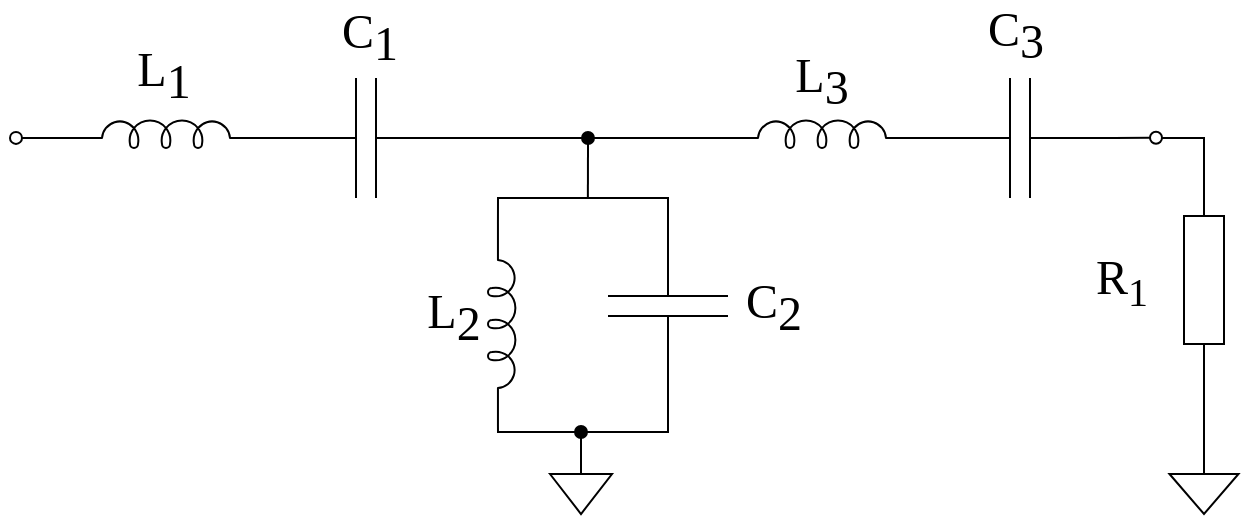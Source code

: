 <mxfile version="24.4.13" type="device">
  <diagram name="Page-1" id="OsTg6Z7ZqYBHd-4ov-Ji">
    <mxGraphModel dx="954" dy="765" grid="1" gridSize="1" guides="1" tooltips="1" connect="1" arrows="1" fold="1" page="1" pageScale="1" pageWidth="827" pageHeight="1169" math="1" shadow="0">
      <root>
        <mxCell id="0" />
        <mxCell id="1" parent="0" />
        <mxCell id="eiAAuSCSCaX6kXutbwFL-29" style="edgeStyle=orthogonalEdgeStyle;rounded=0;orthogonalLoop=1;jettySize=auto;html=1;exitX=0;exitY=0.5;exitDx=0;exitDy=0;exitPerimeter=0;endArrow=none;endFill=0;" parent="1" source="eiAAuSCSCaX6kXutbwFL-1" edge="1">
          <mxGeometry relative="1" as="geometry">
            <mxPoint x="642" y="300" as="targetPoint" />
            <Array as="points">
              <mxPoint x="663" y="300" />
              <mxPoint x="644" y="300" />
            </Array>
          </mxGeometry>
        </mxCell>
        <mxCell id="eiAAuSCSCaX6kXutbwFL-1" value="" style="pointerEvents=1;verticalLabelPosition=bottom;shadow=0;dashed=0;align=center;html=1;verticalAlign=top;shape=mxgraph.electrical.resistors.resistor_1;direction=south;" parent="1" vertex="1">
          <mxGeometry x="653" y="321" width="20" height="100" as="geometry" />
        </mxCell>
        <mxCell id="eiAAuSCSCaX6kXutbwFL-27" style="edgeStyle=orthogonalEdgeStyle;rounded=0;orthogonalLoop=1;jettySize=auto;html=1;exitX=1;exitY=0.5;exitDx=0;exitDy=0;exitPerimeter=0;entryX=1;entryY=0.5;entryDx=0;entryDy=0;endArrow=none;endFill=0;" parent="1" source="eiAAuSCSCaX6kXutbwFL-2" target="eiAAuSCSCaX6kXutbwFL-24" edge="1">
          <mxGeometry relative="1" as="geometry">
            <Array as="points">
              <mxPoint x="395" y="447" />
            </Array>
          </mxGeometry>
        </mxCell>
        <mxCell id="eiAAuSCSCaX6kXutbwFL-2" value="" style="pointerEvents=1;verticalLabelPosition=bottom;shadow=0;dashed=0;align=center;html=1;verticalAlign=top;shape=mxgraph.electrical.capacitors.capacitor_1;direction=south;" parent="1" vertex="1">
          <mxGeometry x="365" y="334" width="60" height="100" as="geometry" />
        </mxCell>
        <mxCell id="eiAAuSCSCaX6kXutbwFL-19" style="edgeStyle=orthogonalEdgeStyle;rounded=0;orthogonalLoop=1;jettySize=auto;html=1;exitX=0;exitY=0.645;exitDx=0;exitDy=0;exitPerimeter=0;endArrow=oval;endFill=0;" parent="1" edge="1">
          <mxGeometry relative="1" as="geometry">
            <mxPoint x="69" y="299.94" as="targetPoint" />
            <mxPoint x="109" y="299.97" as="sourcePoint" />
            <Array as="points">
              <mxPoint x="93" y="299.94" />
              <mxPoint x="93" y="299.94" />
            </Array>
          </mxGeometry>
        </mxCell>
        <mxCell id="eiAAuSCSCaX6kXutbwFL-3" value="" style="pointerEvents=1;verticalLabelPosition=bottom;shadow=0;dashed=0;align=center;html=1;verticalAlign=top;shape=mxgraph.electrical.inductors.inductor_5;" parent="1" vertex="1">
          <mxGeometry x="94" y="291" width="100" height="14" as="geometry" />
        </mxCell>
        <mxCell id="eiAAuSCSCaX6kXutbwFL-11" style="edgeStyle=orthogonalEdgeStyle;rounded=0;orthogonalLoop=1;jettySize=auto;html=1;exitX=0;exitY=0.645;exitDx=0;exitDy=0;exitPerimeter=0;entryX=0;entryY=0.5;entryDx=0;entryDy=0;entryPerimeter=0;endArrow=none;endFill=0;" parent="1" source="eiAAuSCSCaX6kXutbwFL-4" target="eiAAuSCSCaX6kXutbwFL-2" edge="1">
          <mxGeometry relative="1" as="geometry">
            <mxPoint x="315" y="328" as="targetPoint" />
            <Array as="points">
              <mxPoint x="310" y="330" />
              <mxPoint x="395" y="330" />
            </Array>
          </mxGeometry>
        </mxCell>
        <mxCell id="eiAAuSCSCaX6kXutbwFL-26" style="edgeStyle=orthogonalEdgeStyle;rounded=0;orthogonalLoop=1;jettySize=auto;html=1;exitX=1;exitY=0.645;exitDx=0;exitDy=0;exitPerimeter=0;entryX=0;entryY=0.5;entryDx=0;entryDy=0;endArrow=none;endFill=0;" parent="1" source="eiAAuSCSCaX6kXutbwFL-4" target="eiAAuSCSCaX6kXutbwFL-24" edge="1">
          <mxGeometry relative="1" as="geometry">
            <Array as="points">
              <mxPoint x="310" y="447" />
            </Array>
          </mxGeometry>
        </mxCell>
        <mxCell id="eiAAuSCSCaX6kXutbwFL-4" value="" style="pointerEvents=1;verticalLabelPosition=bottom;shadow=0;dashed=0;align=center;html=1;verticalAlign=top;shape=mxgraph.electrical.inductors.inductor_5;direction=south;" parent="1" vertex="1">
          <mxGeometry x="305" y="343" width="14" height="100" as="geometry" />
        </mxCell>
        <mxCell id="eiAAuSCSCaX6kXutbwFL-16" style="edgeStyle=orthogonalEdgeStyle;rounded=0;orthogonalLoop=1;jettySize=auto;html=1;exitX=1;exitY=0.5;exitDx=0;exitDy=0;exitPerimeter=0;entryX=0;entryY=0.5;entryDx=0;entryDy=0;endArrow=none;endFill=0;" parent="1" source="eiAAuSCSCaX6kXutbwFL-5" target="eiAAuSCSCaX6kXutbwFL-13" edge="1">
          <mxGeometry relative="1" as="geometry" />
        </mxCell>
        <mxCell id="eiAAuSCSCaX6kXutbwFL-5" value="" style="pointerEvents=1;verticalLabelPosition=bottom;shadow=0;dashed=0;align=center;html=1;verticalAlign=top;shape=mxgraph.electrical.capacitors.capacitor_1;" parent="1" vertex="1">
          <mxGeometry x="194" y="270" width="100" height="60" as="geometry" />
        </mxCell>
        <mxCell id="eiAAuSCSCaX6kXutbwFL-14" style="edgeStyle=orthogonalEdgeStyle;rounded=0;orthogonalLoop=1;jettySize=auto;html=1;exitX=0;exitY=0.645;exitDx=0;exitDy=0;exitPerimeter=0;entryX=1;entryY=0.5;entryDx=0;entryDy=0;endArrow=none;endFill=0;" parent="1" target="eiAAuSCSCaX6kXutbwFL-13" edge="1">
          <mxGeometry relative="1" as="geometry">
            <mxPoint x="422" y="300.03" as="sourcePoint" />
            <Array as="points">
              <mxPoint x="390" y="300" />
              <mxPoint x="390" y="300" />
            </Array>
          </mxGeometry>
        </mxCell>
        <mxCell id="eiAAuSCSCaX6kXutbwFL-31" style="edgeStyle=orthogonalEdgeStyle;rounded=0;orthogonalLoop=1;jettySize=auto;html=1;exitX=1;exitY=0.5;exitDx=0;exitDy=0;exitPerimeter=0;endArrow=oval;endFill=0;" parent="1" edge="1">
          <mxGeometry relative="1" as="geometry">
            <mxPoint x="639" y="299.968" as="targetPoint" />
            <mxPoint x="618" y="299.94" as="sourcePoint" />
          </mxGeometry>
        </mxCell>
        <mxCell id="eiAAuSCSCaX6kXutbwFL-7" value="" style="pointerEvents=1;verticalLabelPosition=bottom;shadow=0;dashed=0;align=center;html=1;verticalAlign=top;shape=mxgraph.electrical.capacitors.capacitor_1;" parent="1" vertex="1">
          <mxGeometry x="521" y="270" width="100" height="60" as="geometry" />
        </mxCell>
        <mxCell id="eiAAuSCSCaX6kXutbwFL-9" style="edgeStyle=orthogonalEdgeStyle;rounded=0;orthogonalLoop=1;jettySize=auto;html=1;exitX=0;exitY=0.5;exitDx=0;exitDy=0;exitPerimeter=0;entryX=1;entryY=0.645;entryDx=0;entryDy=0;entryPerimeter=0;endArrow=none;endFill=0;" parent="1" source="eiAAuSCSCaX6kXutbwFL-5" target="eiAAuSCSCaX6kXutbwFL-3" edge="1">
          <mxGeometry relative="1" as="geometry" />
        </mxCell>
        <mxCell id="eiAAuSCSCaX6kXutbwFL-15" style="edgeStyle=orthogonalEdgeStyle;rounded=0;orthogonalLoop=1;jettySize=auto;html=1;exitX=0.5;exitY=1;exitDx=0;exitDy=0;endArrow=none;endFill=0;" parent="1" source="eiAAuSCSCaX6kXutbwFL-13" edge="1">
          <mxGeometry relative="1" as="geometry">
            <mxPoint x="354.946" y="330" as="targetPoint" />
          </mxGeometry>
        </mxCell>
        <mxCell id="eiAAuSCSCaX6kXutbwFL-13" value="" style="ellipse;whiteSpace=wrap;html=1;aspect=fixed;fillColor=#000000;" parent="1" vertex="1">
          <mxGeometry x="352" y="297" width="6" height="6" as="geometry" />
        </mxCell>
        <mxCell id="eiAAuSCSCaX6kXutbwFL-17" value="" style="pointerEvents=1;verticalLabelPosition=bottom;shadow=0;dashed=0;align=center;html=1;verticalAlign=top;shape=mxgraph.electrical.inductors.inductor_5;" parent="1" vertex="1">
          <mxGeometry x="422" y="291" width="100" height="14" as="geometry" />
        </mxCell>
        <mxCell id="eiAAuSCSCaX6kXutbwFL-28" style="edgeStyle=orthogonalEdgeStyle;rounded=0;orthogonalLoop=1;jettySize=auto;html=1;exitX=0.5;exitY=0;exitDx=0;exitDy=0;exitPerimeter=0;entryX=0.5;entryY=1;entryDx=0;entryDy=0;endArrow=none;endFill=0;" parent="1" source="eiAAuSCSCaX6kXutbwFL-20" target="eiAAuSCSCaX6kXutbwFL-24" edge="1">
          <mxGeometry relative="1" as="geometry" />
        </mxCell>
        <mxCell id="eiAAuSCSCaX6kXutbwFL-20" value="" style="pointerEvents=1;verticalLabelPosition=bottom;shadow=0;dashed=0;align=center;html=1;verticalAlign=top;shape=mxgraph.electrical.signal_sources.signal_ground;" parent="1" vertex="1">
          <mxGeometry x="336" y="458" width="31" height="30" as="geometry" />
        </mxCell>
        <mxCell id="eiAAuSCSCaX6kXutbwFL-21" value="" style="pointerEvents=1;verticalLabelPosition=bottom;shadow=0;dashed=0;align=center;html=1;verticalAlign=top;shape=mxgraph.electrical.signal_sources.signal_ground;" parent="1" vertex="1">
          <mxGeometry x="645.75" y="458" width="34.5" height="30" as="geometry" />
        </mxCell>
        <mxCell id="eiAAuSCSCaX6kXutbwFL-22" style="edgeStyle=orthogonalEdgeStyle;rounded=0;orthogonalLoop=1;jettySize=auto;html=1;exitX=1;exitY=0.5;exitDx=0;exitDy=0;exitPerimeter=0;entryX=0.5;entryY=0;entryDx=0;entryDy=0;entryPerimeter=0;endArrow=none;endFill=0;" parent="1" source="eiAAuSCSCaX6kXutbwFL-1" target="eiAAuSCSCaX6kXutbwFL-21" edge="1">
          <mxGeometry relative="1" as="geometry" />
        </mxCell>
        <mxCell id="eiAAuSCSCaX6kXutbwFL-24" value="" style="ellipse;whiteSpace=wrap;html=1;aspect=fixed;fillColor=#000000;" parent="1" vertex="1">
          <mxGeometry x="348.5" y="444" width="6" height="6" as="geometry" />
        </mxCell>
        <mxCell id="eiAAuSCSCaX6kXutbwFL-30" value="&lt;font style=&quot;font-size: 24px;&quot; face=&quot;Times New Roman&quot;&gt;C&lt;sub style=&quot;font-size: 24px;&quot;&gt;1&lt;/sub&gt;&lt;/font&gt;" style="text;strokeColor=none;align=center;fillColor=none;html=1;verticalAlign=middle;whiteSpace=wrap;rounded=0;fontSize=24;" parent="1" vertex="1">
          <mxGeometry x="216" y="235" width="60" height="30" as="geometry" />
        </mxCell>
        <mxCell id="eiAAuSCSCaX6kXutbwFL-32" value="&lt;font style=&quot;font-size: 24px;&quot; face=&quot;Times New Roman&quot;&gt;C&lt;sub style=&quot;font-size: 24px;&quot;&gt;3&lt;/sub&gt;&lt;/font&gt;" style="text;strokeColor=none;align=center;fillColor=none;html=1;verticalAlign=middle;whiteSpace=wrap;rounded=0;fontSize=24;" parent="1" vertex="1">
          <mxGeometry x="539" y="234" width="60" height="30" as="geometry" />
        </mxCell>
        <mxCell id="eiAAuSCSCaX6kXutbwFL-33" value="&lt;font style=&quot;font-size: 24px;&quot; face=&quot;Times New Roman&quot;&gt;C&lt;sub style=&quot;font-size: 24px;&quot;&gt;2&lt;/sub&gt;&lt;/font&gt;" style="text;strokeColor=none;align=center;fillColor=none;html=1;verticalAlign=middle;whiteSpace=wrap;rounded=0;fontSize=24;" parent="1" vertex="1">
          <mxGeometry x="418" y="370" width="60" height="30" as="geometry" />
        </mxCell>
        <mxCell id="eiAAuSCSCaX6kXutbwFL-34" value="&lt;font style=&quot;font-size: 24px;&quot; face=&quot;Times New Roman&quot;&gt;L&lt;sub style=&quot;font-size: 24px;&quot;&gt;1&lt;/sub&gt;&lt;/font&gt;" style="text;strokeColor=none;align=center;fillColor=none;html=1;verticalAlign=middle;whiteSpace=wrap;rounded=0;fontSize=24;" parent="1" vertex="1">
          <mxGeometry x="113" y="254" width="60" height="30" as="geometry" />
        </mxCell>
        <mxCell id="eiAAuSCSCaX6kXutbwFL-35" value="&lt;font style=&quot;font-size: 24px;&quot; face=&quot;Times New Roman&quot;&gt;L&lt;span style=&quot;font-size: 24px;&quot;&gt;&lt;sub style=&quot;font-size: 24px;&quot;&gt;2&lt;/sub&gt;&lt;/span&gt;&lt;/font&gt;" style="text;strokeColor=none;align=center;fillColor=none;html=1;verticalAlign=middle;whiteSpace=wrap;rounded=0;fontSize=24;" parent="1" vertex="1">
          <mxGeometry x="258" y="375" width="60" height="30" as="geometry" />
        </mxCell>
        <mxCell id="eiAAuSCSCaX6kXutbwFL-36" value="&lt;font style=&quot;font-size: 24px;&quot; face=&quot;Times New Roman&quot;&gt;L&lt;span style=&quot;font-size: 24px;&quot;&gt;&lt;sub style=&quot;font-size: 24px;&quot;&gt;3&lt;/sub&gt;&lt;/span&gt;&lt;/font&gt;" style="text;strokeColor=none;align=center;fillColor=none;html=1;verticalAlign=middle;whiteSpace=wrap;rounded=0;fontSize=24;" parent="1" vertex="1">
          <mxGeometry x="442" y="257" width="60" height="30" as="geometry" />
        </mxCell>
        <mxCell id="UTHm0UIsucvZXKj9khjm-1" value="&lt;font style=&quot;font-size: 24px;&quot; face=&quot;Times New Roman&quot;&gt;R&lt;sub&gt;1&lt;/sub&gt;&lt;/font&gt;" style="text;strokeColor=none;align=center;fillColor=none;html=1;verticalAlign=middle;whiteSpace=wrap;rounded=0;fontSize=24;" vertex="1" parent="1">
          <mxGeometry x="592" y="357" width="60" height="30" as="geometry" />
        </mxCell>
      </root>
    </mxGraphModel>
  </diagram>
</mxfile>
